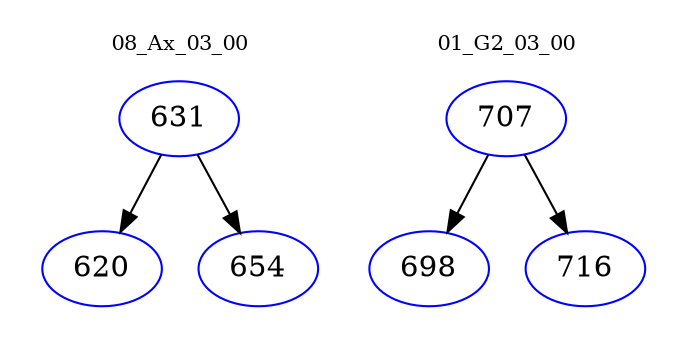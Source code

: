 digraph{
subgraph cluster_0 {
color = white
label = "08_Ax_03_00";
fontsize=10;
T0_631 [label="631", color="blue"]
T0_631 -> T0_620 [color="black"]
T0_620 [label="620", color="blue"]
T0_631 -> T0_654 [color="black"]
T0_654 [label="654", color="blue"]
}
subgraph cluster_1 {
color = white
label = "01_G2_03_00";
fontsize=10;
T1_707 [label="707", color="blue"]
T1_707 -> T1_698 [color="black"]
T1_698 [label="698", color="blue"]
T1_707 -> T1_716 [color="black"]
T1_716 [label="716", color="blue"]
}
}
